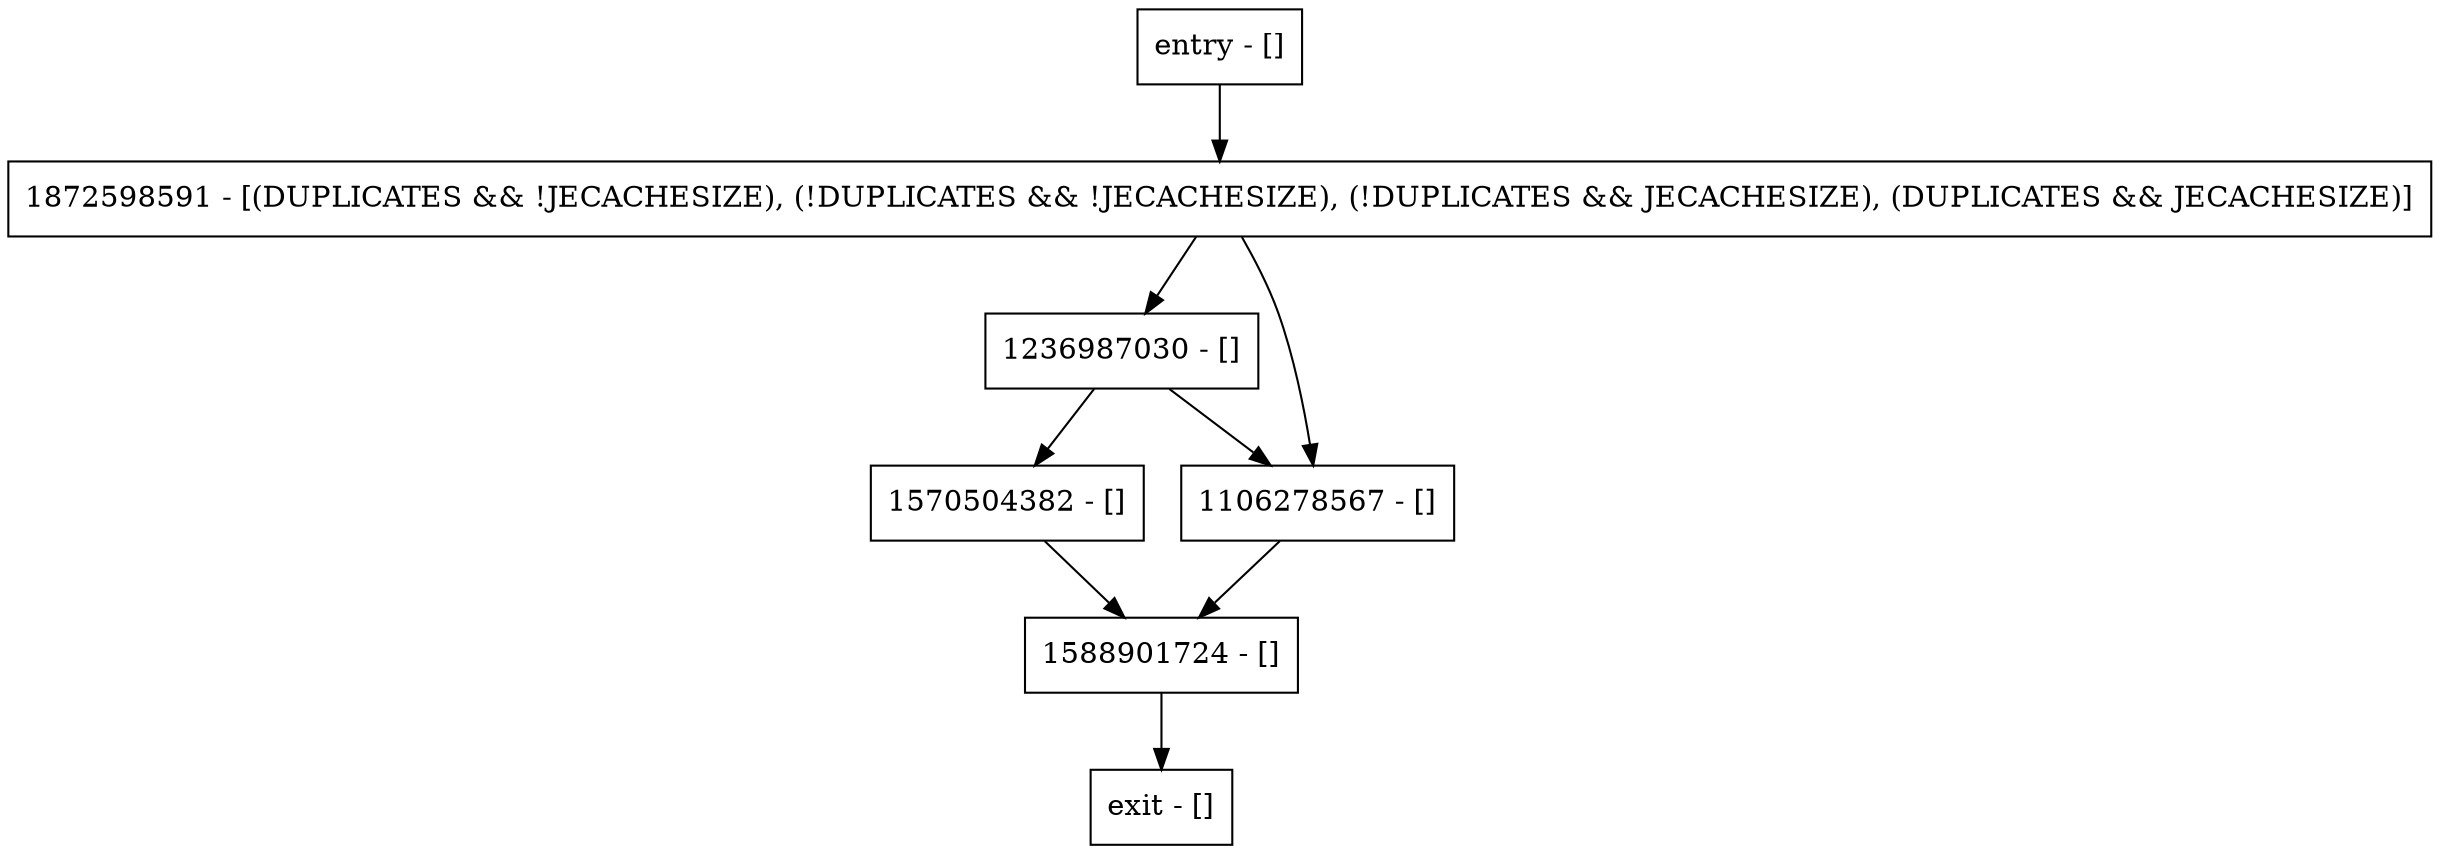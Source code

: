 digraph mustGenerateVLSN {
node [shape=record];
entry [label="entry - []"];
exit [label="exit - []"];
1236987030 [label="1236987030 - []"];
1570504382 [label="1570504382 - []"];
1872598591 [label="1872598591 - [(DUPLICATES && !JECACHESIZE), (!DUPLICATES && !JECACHESIZE), (!DUPLICATES && JECACHESIZE), (DUPLICATES && JECACHESIZE)]"];
1588901724 [label="1588901724 - []"];
1106278567 [label="1106278567 - []"];
entry;
exit;
entry -> 1872598591;
1236987030 -> 1570504382;
1236987030 -> 1106278567;
1570504382 -> 1588901724;
1872598591 -> 1236987030;
1872598591 -> 1106278567;
1588901724 -> exit;
1106278567 -> 1588901724;
}
